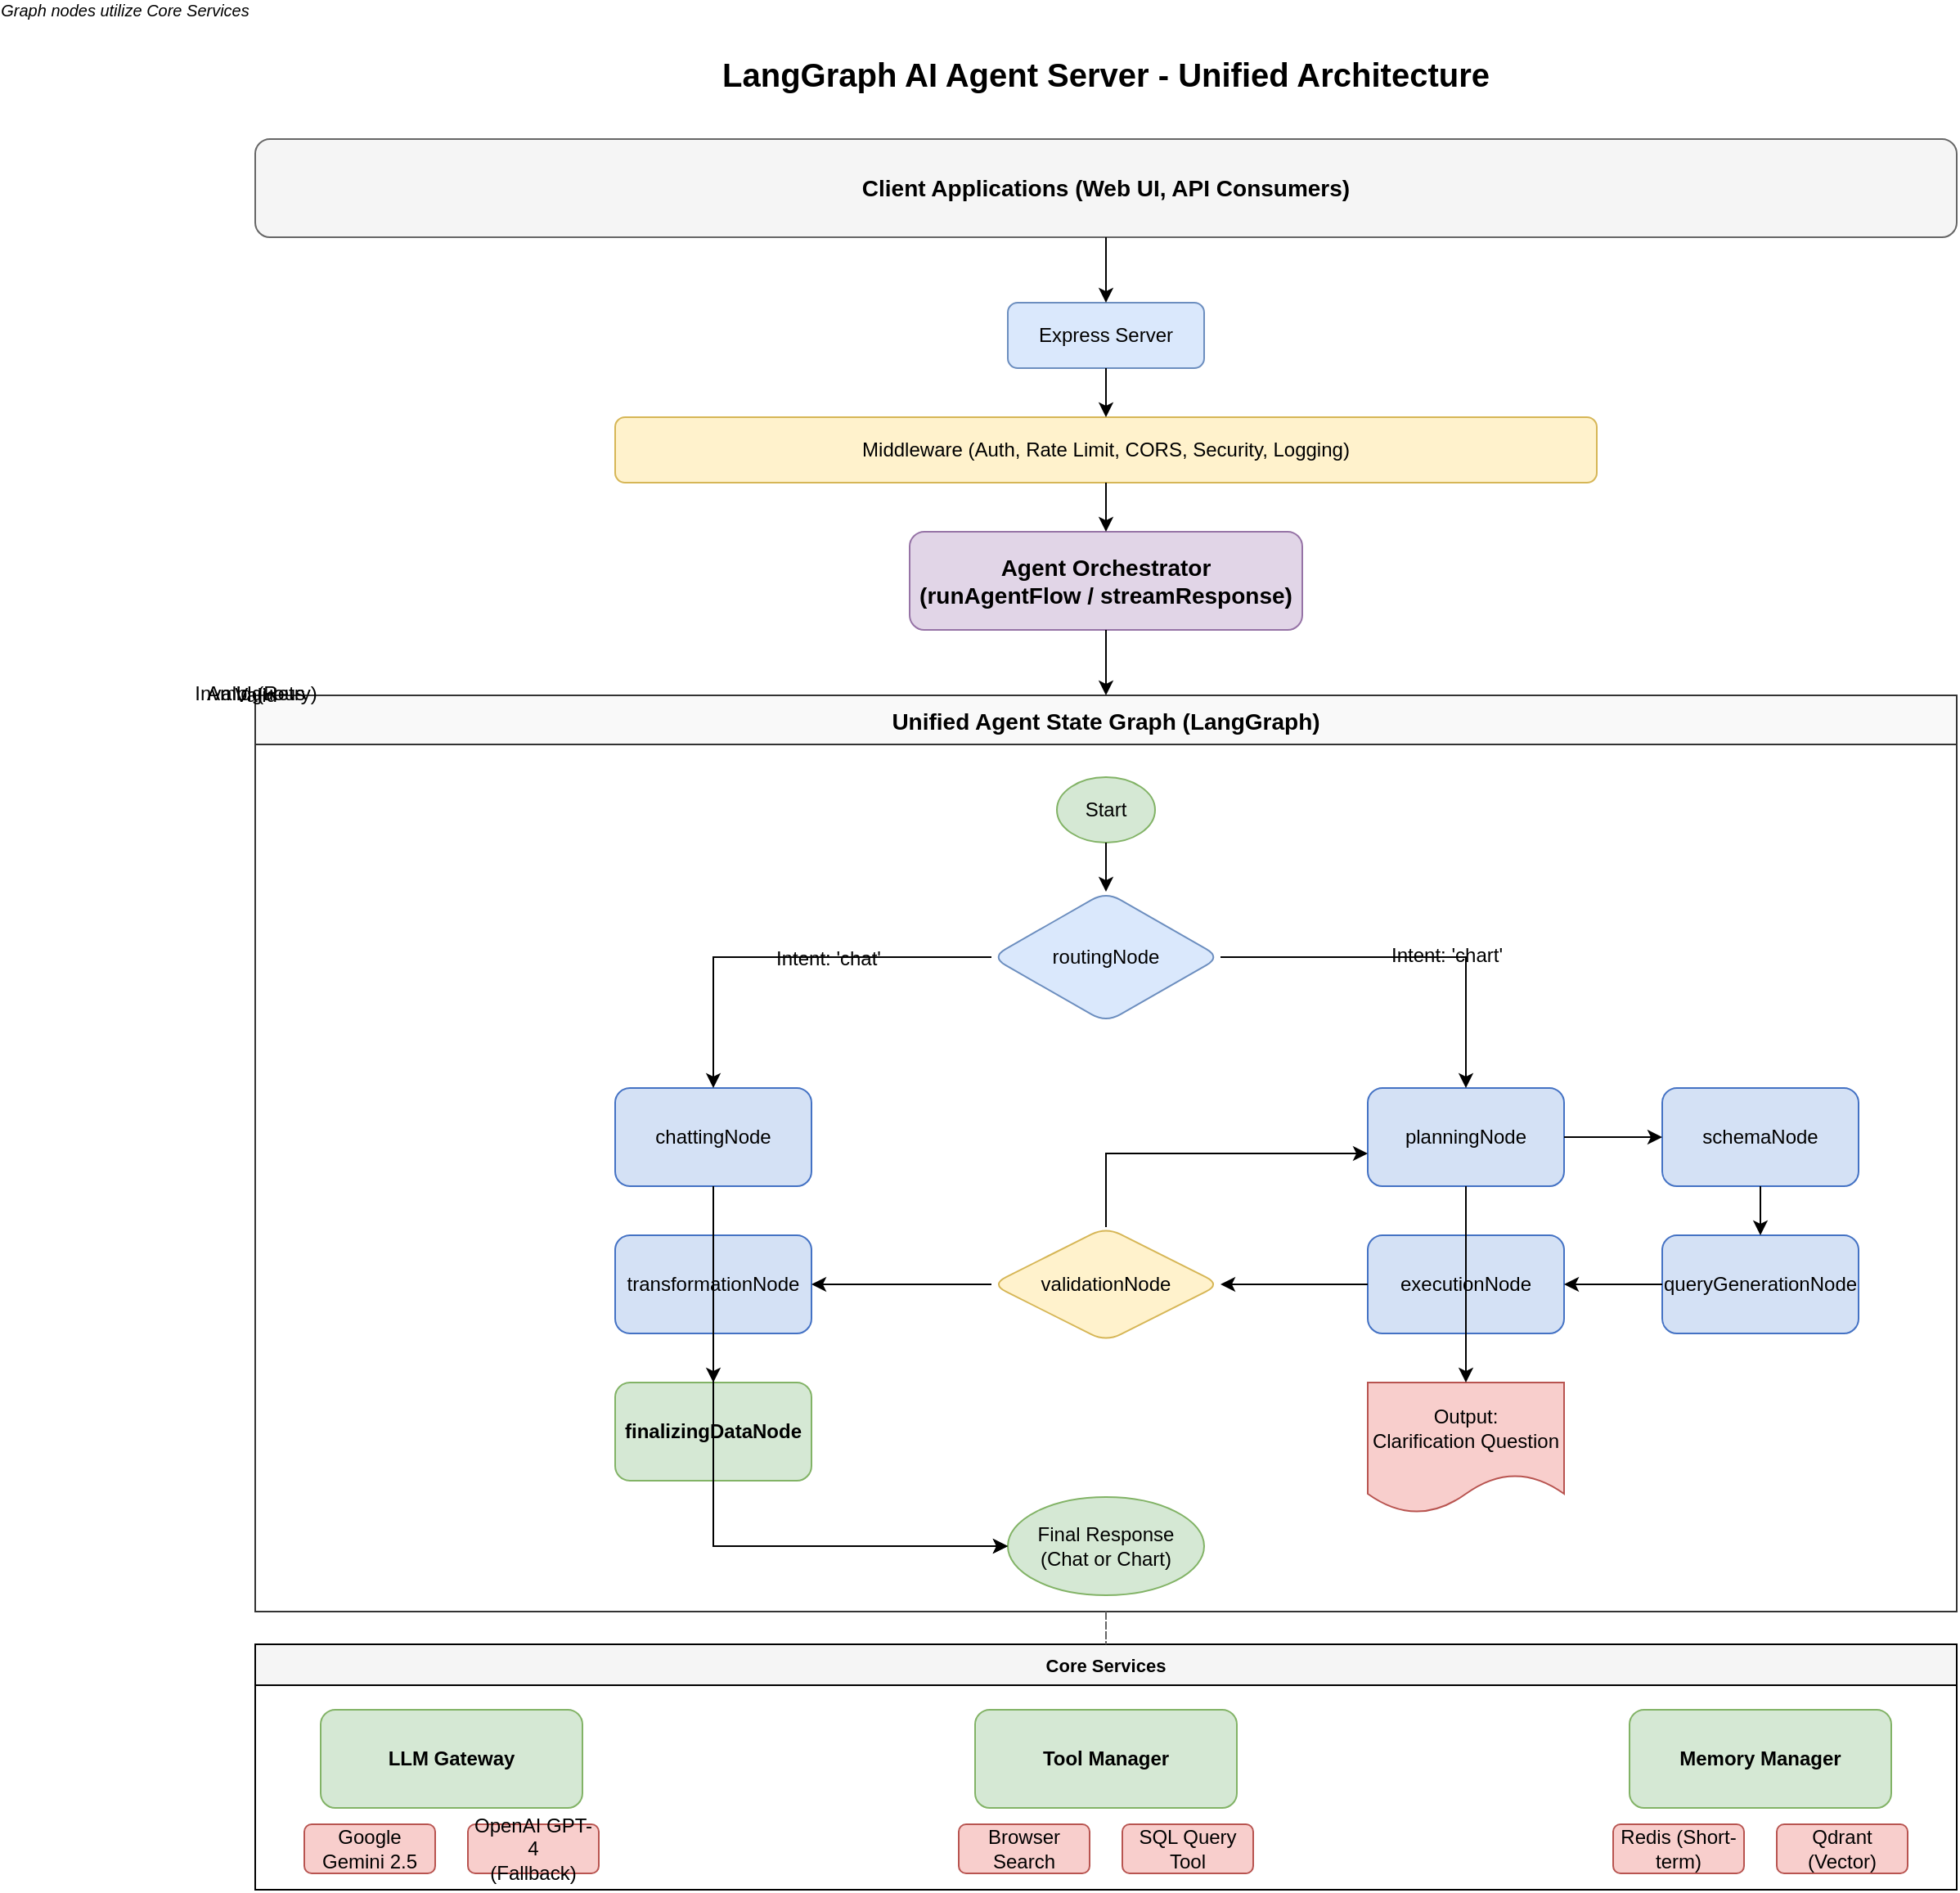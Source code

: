 <mxfile version="24.5.1" type="device">
  <diagram name="System Architecture" id="system-architecture-v2">
    <mxGraphModel dx="1418" dy="900" grid="1" gridSize="10" guides="1" tooltips="1" connect="1" arrows="1" fold="1" page="1" pageScale="1" pageWidth="1200" pageHeight="1600" math="0" shadow="0">
      <root>
        <mxCell id="0" />
        <mxCell id="1" parent="0" />
        <mxCell id="title-v2" value="LangGraph AI Agent Server - Unified Architecture" style="text;html=1;strokeColor=none;fillColor=none;align=center;verticalAlign=middle;whiteSpace=wrap;rounded=0;fontSize=20;fontStyle=1" vertex="1" parent="1">
          <mxGeometry x="350" y="20" width="500" height="40" as="geometry" />
        </mxCell>
        <mxCell id="client-layer-v2" value="Client Applications (Web UI, API Consumers)" style="rounded=1;whiteSpace=wrap;html=1;fillColor=#f5f5f5;strokeColor=#666666;fontStyle=1;fontSize=14;" vertex="1" parent="1">
          <mxGeometry x="80" y="80" width="1040" height="60" as="geometry" />
        </mxCell>
        <mxCell id="api-gateway-v2" value="Express Server" style="rounded=1;whiteSpace=wrap;html=1;fillColor=#dae8fc;strokeColor=#6c8ebf;fontSize=12;" vertex="1" parent="1">
          <mxGeometry x="540" y="180" width="120" height="40" as="geometry" />
        </mxCell>
        <mxCell id="middleware-group-v2" value="Middleware (Auth, Rate Limit, CORS, Security, Logging)" style="rounded=1;whiteSpace=wrap;html=1;fillColor=#fff2cc;strokeColor=#d6b656;" vertex="1" parent="1">
          <mxGeometry x="300" y="250" width="600" height="40" as="geometry" />
        </mxCell>
        <mxCell id="orchestrator-v2" value="Agent Orchestrator&#xa;(runAgentFlow / streamResponse)" style="rounded=1;whiteSpace=wrap;html=1;fillColor=#e1d5e7;strokeColor=#9673a6;fontSize=14;fontStyle=1" vertex="1" parent="1">
          <mxGeometry x="480" y="320" width="240" height="60" as="geometry" />
        </mxCell>
        <mxCell id="services-group" value="Core Services" style="swimlane;startSize=25;fillColor=#f5f5f5;fontSize=11;" vertex="1" parent="1">
          <mxGeometry x="80" y="1000" width="1040" height="150" as="geometry" />
        </mxCell>
        <mxCell id="llm-gateway-v2" value="LLM Gateway" style="rounded=1;whiteSpace=wrap;html=1;fillColor=#d5e8d4;strokeColor=#82b366;fontSize=12;fontStyle=1" vertex="1" parent="services-group">
          <mxGeometry x="40" y="40" width="160" height="60" as="geometry" />
        </mxCell>
        <mxCell id="gemini-v2" value="Google Gemini 2.5" style="rounded=1;whiteSpace=wrap;html=1;fillColor=#f8cecc;strokeColor=#b85450;" vertex="1" parent="services-group">
          <mxGeometry x="30" y="110" width="80" height="30" as="geometry" />
        </mxCell>
        <mxCell id="openai-v2" value="OpenAI GPT-4&#xa;(Fallback)" style="rounded=1;whiteSpace=wrap;html=1;fillColor=#f8cecc;strokeColor=#b85450;" vertex="1" parent="services-group">
          <mxGeometry x="130" y="110" width="80" height="30" as="geometry" />
        </mxCell>
        <mxCell id="tool-manager-v2" value="Tool Manager" style="rounded=1;whiteSpace=wrap;html=1;fillColor=#d5e8d4;strokeColor=#82b366;fontSize=12;fontStyle=1" vertex="1" parent="services-group">
          <mxGeometry x="440" y="40" width="160" height="60" as="geometry" />
        </mxCell>
        <mxCell id="browser-tool-v2" value="Browser Search" style="rounded=1;whiteSpace=wrap;html=1;fillColor=#f8cecc;strokeColor=#b85450;" vertex="1" parent="services-group">
          <mxGeometry x="430" y="110" width="80" height="30" as="geometry" />
        </mxCell>
        <mxCell id="sql-tool-v2" value="SQL Query Tool" style="rounded=1;whiteSpace=wrap;html=1;fillColor=#f8cecc;strokeColor=#b85450;" vertex="1" parent="services-group">
          <mxGeometry x="530" y="110" width="80" height="30" as="geometry" />
        </mxCell>
        <mxCell id="memory-manager-v2" value="Memory Manager" style="rounded=1;whiteSpace=wrap;html=1;fillColor=#d5e8d4;strokeColor=#82b366;fontSize=12;fontStyle=1" vertex="1" parent="services-group">
          <mxGeometry x="840" y="40" width="160" height="60" as="geometry" />
        </mxCell>
        <mxCell id="redis-v2" value="Redis (Short-term)" style="rounded=1;whiteSpace=wrap;html=1;fillColor=#f8cecc;strokeColor=#b85450;" vertex="1" parent="services-group">
          <mxGeometry x="830" y="110" width="80" height="30" as="geometry" />
        </mxCell>
        <mxCell id="qdrant-v2" value="Qdrant (Vector)" style="rounded=1;whiteSpace=wrap;html=1;fillColor=#f8cecc;strokeColor=#b85450;" vertex="1" parent="services-group">
          <mxGeometry x="930" y="110" width="80" height="30" as="geometry" />
        </mxCell>
        <mxCell id="graph-container" value="Unified Agent State Graph (LangGraph)" style="swimlane;startSize=30;fontStyle=1;fontSize=14;fillColor=#f9f9f9;strokeColor=#333333;" vertex="1" parent="1">
          <mxGeometry x="80" y="420" width="1040" height="560" as="geometry" />
        </mxCell>
        <mxCell id="graph-start" value="Start" style="ellipse;whiteSpace=wrap;html=1;fillColor=#d5e8d4;strokeColor=#82b366;" vertex="1" parent="graph-container">
          <mxGeometry x="490" y="50" width="60" height="40" as="geometry" />
        </mxCell>
        <mxCell id="routing-node" value="routingNode" style="rhombus;whiteSpace=wrap;html=1;rounded=1;fillColor=#dae8fc;strokeColor=#6c8ebf;" vertex="1" parent="graph-container">
          <mxGeometry x="450" y="120" width="140" height="80" as="geometry" />
        </mxCell>
        <mxCell id="chatting-node" value="chattingNode" style="rounded=1;whiteSpace=wrap;html=1;fillColor=#d4e1f5;strokeColor=#4472C4;" vertex="1" parent="graph-container">
          <mxGeometry x="220" y="240" width="120" height="60" as="geometry" />
        </mxCell>
        <mxCell id="planning-node" value="planningNode" style="rounded=1;whiteSpace=wrap;html=1;fillColor=#d4e1f5;strokeColor=#4472C4;" vertex="1" parent="graph-container">
          <mxGeometry x="680" y="240" width="120" height="60" as="geometry" />
        </mxCell>
        <mxCell id="schema-node" value="schemaNode" style="rounded=1;whiteSpace=wrap;html=1;fillColor=#d4e1f5;strokeColor=#4472C4;" vertex="1" parent="graph-container">
          <mxGeometry x="860" y="240" width="120" height="60" as="geometry" />
        </mxCell>
        <mxCell id="query-gen-node" value="queryGenerationNode" style="rounded=1;whiteSpace=wrap;html=1;fillColor=#d4e1f5;strokeColor=#4472C4;" vertex="1" parent="graph-container">
          <mxGeometry x="860" y="330" width="120" height="60" as="geometry" />
        </mxCell>
        <mxCell id="execution-node" value="executionNode" style="rounded=1;whiteSpace=wrap;html=1;fillColor=#d4e1f5;strokeColor=#4472C4;" vertex="1" parent="graph-container">
          <mxGeometry x="680" y="330" width="120" height="60" as="geometry" />
        </mxCell>
        <mxCell id="validation-node" value="validationNode" style="rhombus;whiteSpace=wrap;html=1;rounded=1;fillColor=#fff2cc;strokeColor=#d6b656;" vertex="1" parent="graph-container">
          <mxGeometry x="450" y="325" width="140" height="70" as="geometry" />
        </mxCell>
        <mxCell id="transformation-node" value="transformationNode" style="rounded=1;whiteSpace=wrap;html=1;fillColor=#d4e1f5;strokeColor=#4472C4;" vertex="1" parent="graph-container">
          <mxGeometry x="220" y="330" width="120" height="60" as="geometry" />
        </mxCell>
        <mxCell id="finalizing-node" value="finalizingDataNode" style="rounded=1;whiteSpace=wrap;html=1;fillColor=#d5e8d4;strokeColor=#82b366;fontStyle=1;" vertex="1" parent="graph-container">
          <mxGeometry x="220" y="420" width="120" height="60" as="geometry" />
        </mxCell>
        <mxCell id="clarification-output" value="Output:&#xa;Clarification Question" style="shape=document;whiteSpace=wrap;html=1;boundedLbl=1;fillColor=#f8cecc;strokeColor=#b85450;" vertex="1" parent="graph-container">
          <mxGeometry x="680" y="420" width="120" height="80" as="geometry" />
        </mxCell>
        <mxCell id="final-response" value="Final Response&#xa;(Chat or Chart)" style="ellipse;whiteSpace=wrap;html=1;fillColor=#d5e8d4;strokeColor=#82b366;" vertex="1" parent="graph-container">
          <mxGeometry x="460" y="490" width="120" height="60" as="geometry" />
        </mxCell>
        <mxCell id="edge-start-route" style="edgeStyle=orthogonalEdgeStyle;rounded=0;orthogonalLoop=1;jettySize=auto;html=1;endArrow=classic;endFill=1;" edge="1" parent="graph-container" source="graph-start" target="routing-node">
          <mxGeometry relative="1" as="geometry" />
        </mxCell>
        <mxCell id="edge-route-chat" style="edgeStyle=orthogonalEdgeStyle;rounded=0;orthogonalLoop=1;jettySize=auto;html=1;endArrow=classic;endFill=1;" edge="1" parent="graph-container" source="routing-node" target="chatting-node">
          <mxGeometry relative="1" as="geometry">
            <mxPoint as="offset" />
            <mxPoint x="380" y="160" as="sourcePoint" />
          </mxGeometry>
        </mxCell>
        <mxCell id="label-chat" value="Intent: 'chat'" style="text;html=1;align=center;verticalAlign=middle;resizable=0;points=[];" vertex="1" connectable="0" parent="edge-route-chat">
          <mxGeometry x="-0.2" y="1" relative="1" as="geometry">
            <mxPoint as="offset" />
          </mxGeometry>
        </mxCell>
        <mxCell id="edge-route-plan" style="edgeStyle=orthogonalEdgeStyle;rounded=0;orthogonalLoop=1;jettySize=auto;html=1;endArrow=classic;endFill=1;" edge="1" parent="graph-container" source="routing-node" target="planning-node">
          <mxGeometry relative="1" as="geometry">
            <mxPoint x="610" y="160" as="sourcePoint" />
          </mxGeometry>
        </mxCell>
        <mxCell id="label-chart" value="Intent: 'chart'" style="text;html=1;align=center;verticalAlign=middle;resizable=0;points=[];" vertex="1" connectable="0" parent="edge-route-plan">
          <mxGeometry x="0.2" y="1" relative="1" as="geometry">
            <mxPoint as="offset" />
          </mxGeometry>
        </mxCell>
        <mxCell id="edge-chat-final" style="edgeStyle=orthogonalEdgeStyle;rounded=0;orthogonalLoop=1;jettySize=auto;html=1;endArrow=classic;endFill=1;" edge="1" parent="graph-container" source="chatting-node" target="final-response">
          <mxGeometry relative="1" as="geometry">
            <Array as="points">
              <mxPoint x="280" y="520" />
            </Array>
          </mxGeometry>
        </mxCell>
        <mxCell id="edge-plan-schema" style="edgeStyle=orthogonalEdgeStyle;rounded=0;orthogonalLoop=1;jettySize=auto;html=1;endArrow=classic;endFill=1;" edge="1" parent="graph-container" source="planning-node" target="schema-node">
          <mxGeometry relative="1" as="geometry" />
        </mxCell>
        <mxCell id="edge-plan-clarify" style="edgeStyle=orthogonalEdgeStyle;rounded=0;orthogonalLoop=1;jettySize=auto;html=1;endArrow=classic;endFill=1;" edge="1" parent="graph-container" source="planning-node" target="clarification-output">
          <mxGeometry relative="1" as="geometry" />
        </mxCell>
        <mxCell id="label-clarify" value="Ambiguous" style="text;html=1;align=center;verticalAlign=middle;resizable=0;points=[];" vertex="1" connectable="0" parent="edge-plan-clarify">
          <mxGeometry x="-0.2" y="-1" as="geometry" />
        </mxCell>
        <mxCell id="edge-schema-query" style="edgeStyle=orthogonalEdgeStyle;rounded=0;orthogonalLoop=1;jettySize=auto;html=1;endArrow=classic;endFill=1;" edge="1" parent="graph-container" source="schema-node" target="query-gen-node">
          <mxGeometry relative="1" as="geometry" />
        </mxCell>
        <mxCell id="edge-query-exec" style="edgeStyle=orthogonalEdgeStyle;rounded=0;orthogonalLoop=1;jettySize=auto;html=1;endArrow=classic;endFill=1;" edge="1" parent="graph-container" source="query-gen-node" target="execution-node">
          <mxGeometry relative="1" as="geometry" />
        </mxCell>
        <mxCell id="edge-exec-validate" style="edgeStyle=orthogonalEdgeStyle;rounded=0;orthogonalLoop=1;jettySize=auto;html=1;endArrow=classic;endFill=1;" edge="1" parent="graph-container" source="execution-node" target="validation-node">
          <mxGeometry relative="1" as="geometry" />
        </mxCell>
        <mxCell id="edge-validate-transform" style="edgeStyle=orthogonalEdgeStyle;rounded=0;orthogonalLoop=1;jettySize=auto;html=1;endArrow=classic;endFill=1;" edge="1" parent="graph-container" source="validation-node" target="transformation-node">
          <mxGeometry relative="1" as="geometry" />
        </mxCell>
        <mxCell id="label-valid" value="Valid" style="text;html=1;align=center;verticalAlign=middle;resizable=0;points=[];" vertex="1" connectable="0" parent="edge-validate-transform">
          <mxGeometry x="-0.2" as="geometry" />
        </mxCell>
        <mxCell id="edge-validate-retry" style="edgeStyle=orthogonalEdgeStyle;rounded=0;orthogonalLoop=1;jettySize=auto;html=1;endArrow=classic;endFill=1;" edge="1" parent="graph-container" source="validation-node" target="planning-node">
          <mxGeometry relative="1" as="geometry">
            <Array as="points">
              <mxPoint x="520" y="280" />
              <mxPoint x="680" y="280" />
            </Array>
          </mxGeometry>
        </mxCell>
        <mxCell id="label-retry" value="Invalid (Retry)" style="text;html=1;align=center;verticalAlign=middle;resizable=0;points=[];" vertex="1" connectable="0" parent="edge-validate-retry">
          <mxGeometry x="-0.1" y="-1" as="geometry" />
        </mxCell>
        <mxCell id="edge-transform-finalize" style="edgeStyle=orthogonalEdgeStyle;rounded=0;orthogonalLoop=1;jettySize=auto;html=1;endArrow=classic;endFill=1;" edge="1" parent="graph-container" source="transformation-node" target="finalizing-node">
          <mxGeometry relative="1" as="geometry" />
        </mxCell>
        <mxCell id="edge-finalize-final" style="edgeStyle=orthogonalEdgeStyle;rounded=0;orthogonalLoop=1;jettySize=auto;html=1;endArrow=classic;endFill=1;" edge="1" parent="graph-container" source="finalizing-node" target="final-response">
          <mxGeometry relative="1" as="geometry">
            <Array as="points">
              <mxPoint x="280" y="520" />
            </Array>
          </mxGeometry>
        </mxCell>
        <mxCell id="edge-client-api" style="edgeStyle=orthogonalEdgeStyle;rounded=0;orthogonalLoop=1;jettySize=auto;html=1;endArrow=classic;endFill=1;" edge="1" parent="1" source="client-layer-v2" target="api-gateway-v2">
          <mxGeometry relative="1" as="geometry" />
        </mxCell>
        <mxCell id="edge-api-middleware" style="edgeStyle=orthogonalEdgeStyle;rounded=0;orthogonalLoop=1;jettySize=auto;html=1;endArrow=classic;endFill=1;" edge="1" parent="1" source="api-gateway-v2" target="middleware-group-v2">
          <mxGeometry relative="1" as="geometry" />
        </mxCell>
        <mxCell id="edge-middleware-orchestrator" style="edgeStyle=orthogonalEdgeStyle;rounded=0;orthogonalLoop=1;jettySize=auto;html=1;endArrow=classic;endFill=1;" edge="1" parent="1" source="middleware-group-v2" target="orchestrator-v2">
          <mxGeometry relative="1" as="geometry" />
        </mxCell>
        <mxCell id="edge-orchestrator-graph" style="edgeStyle=orthogonalEdgeStyle;rounded=0;orthogonalLoop=1;jettySize=auto;html=1;endArrow=classic;endFill=1;" edge="1" parent="1" source="orchestrator-v2" target="graph-container">
          <mxGeometry relative="1" as="geometry" />
        </mxCell>
        <mxCell id="edge-graph-services" style="edgeStyle=orthogonalEdgeStyle;rounded=0;orthogonalLoop=1;jettySize=auto;html=1;endArrow=none;endFill=0;dashed=1;strokeColor=#666666;" edge="1" parent="1" source="graph-container" target="services-group">
          <mxGeometry relative="1" as="geometry" />
        </mxCell>
        <mxCell id="label-services-usage" value="Graph nodes utilize Core Services" style="text;html=1;align=center;verticalAlign=middle;resizable=0;points=[];fontSize=10;fontStyle=2" vertex="1" connectable="0" parent="edge-graph-services">
          <mxGeometry x="-0.5" y="1" as="geometry" />
        </mxCell>
      </root>
    </mxGraphModel>
  </diagram>
</mxfile>
